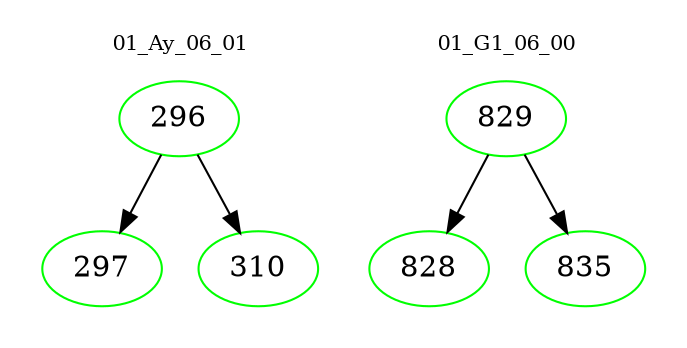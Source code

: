digraph{
subgraph cluster_0 {
color = white
label = "01_Ay_06_01";
fontsize=10;
T0_296 [label="296", color="green"]
T0_296 -> T0_297 [color="black"]
T0_297 [label="297", color="green"]
T0_296 -> T0_310 [color="black"]
T0_310 [label="310", color="green"]
}
subgraph cluster_1 {
color = white
label = "01_G1_06_00";
fontsize=10;
T1_829 [label="829", color="green"]
T1_829 -> T1_828 [color="black"]
T1_828 [label="828", color="green"]
T1_829 -> T1_835 [color="black"]
T1_835 [label="835", color="green"]
}
}
